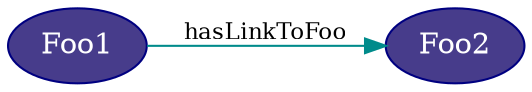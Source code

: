digraph {
   rankdir = LR

   node [style = filled, fontcolor = white]

   Foo1 [color = navy, fillcolor = slateblue4]
   Foo2 [color = navy, fillcolor = slateblue4]

   Foo1 -> Foo2 [label = "hasLinkToFoo", fontsize = 11, color = cyan4]

}
